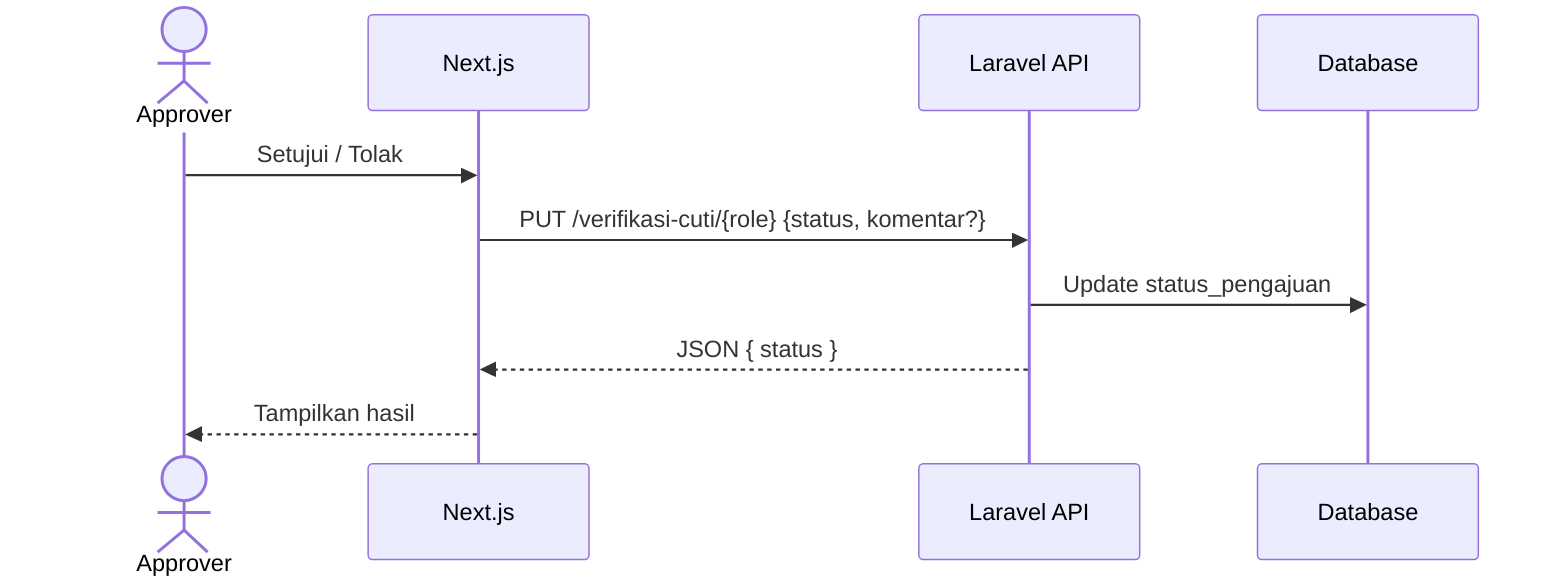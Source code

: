 sequenceDiagram
    actor Approver
    participant FE as Next.js
    participant API as Laravel API
    participant DB as Database

    Approver->>FE: Setujui / Tolak
    FE->>API: PUT /verifikasi-cuti/{role} {status, komentar?}
    API->>DB: Update status_pengajuan
    API-->>FE: JSON { status }
    FE-->>Approver: Tampilkan hasil
